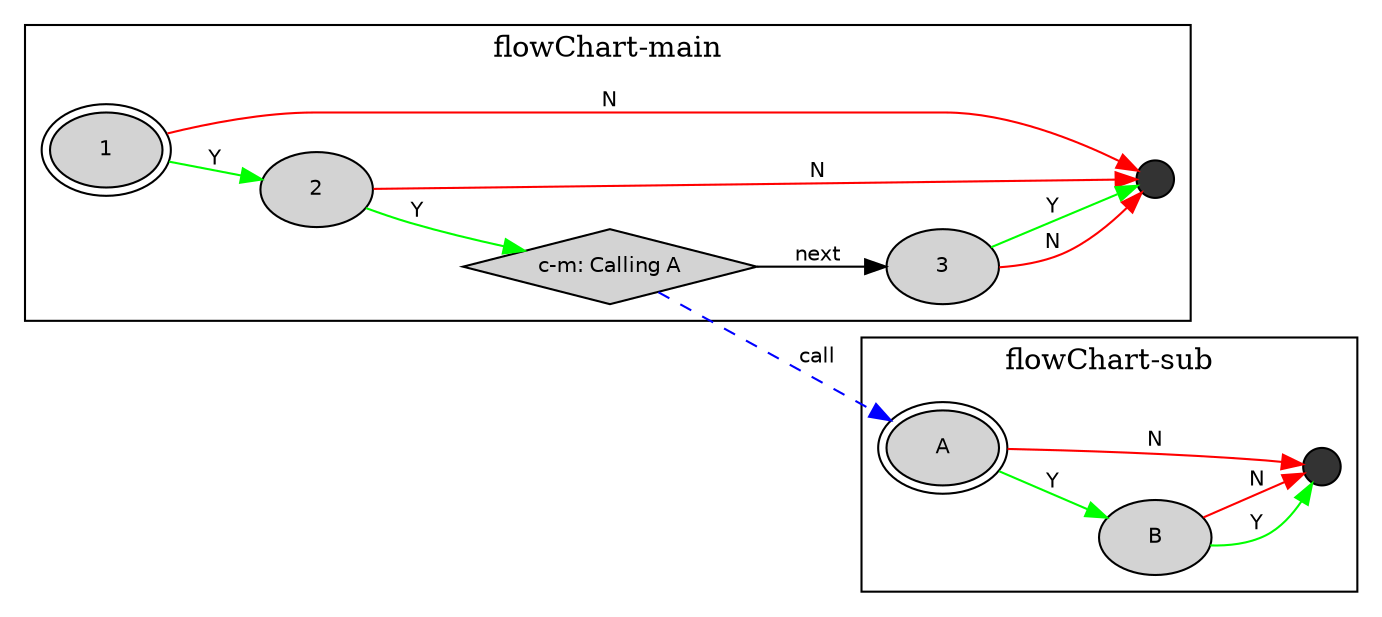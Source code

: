 digraph ChartSet {
edge [fontname="Helvetica" fontsize="10"]
node [fillcolor="lightgray" style="filled" fontname="Helvetica" fontsize="10"]
rankdir=LR
subgraph cluster_flowChart_main {
label="flowChart-main"
flowChart_main__1[peripheries=2]
flowChart_main__1 [label="1" id="flowChart_main__1" shape="oval" ]
flowChart_main__2 [label="2" id="flowChart_main__2" shape="oval" ]
flowChart_main__3 [label="3" id="flowChart_main__3" shape="oval" ]
flowChart_main__5 [label="5" id="flowChart_main__5" shape="point" width="0.25" fillcolor="#333333" height="0.25" ]
flowChart_main__c_m [label="c-m: Calling A" id="flowChart_main__c_m" shape="diamond" ]
}
subgraph cluster_flowChart_sub {
label="flowChart-sub"
flowChart_sub__A[peripheries=2]
flowChart_sub__A [label="A" id="flowChart_sub__A" shape="oval" ]
flowChart_sub__B [label="B" id="flowChart_sub__B" shape="oval" ]
flowChart_sub__SUB_END [label="SUB_END" id="flowChart_sub__SUB_END" shape="point" width="0.25" fillcolor="#333333" height="0.25" ]
}
flowChart_main__1 -> flowChart_main__2 [label="Y" color="green" ]
flowChart_main__1 -> flowChart_main__5 [label="N" color="red" ]
flowChart_main__2 -> flowChart_main__c_m [label="Y" color="green" ]
flowChart_main__2 -> flowChart_main__5 [label="N" color="red" ]
flowChart_main__3 -> flowChart_main__5 [label="Y" color="green" ]
flowChart_main__3 -> flowChart_main__5 [label="N" color="red" ]
flowChart_main__c_m -> flowChart_sub__A [label="call" color="#0000FF" style="dashed" ]
flowChart_main__c_m -> flowChart_main__3 [label="next"]
flowChart_sub__A -> flowChart_sub__B [label="Y" color="green" ]
flowChart_sub__A -> flowChart_sub__SUB_END [label="N" color="red" ]
flowChart_sub__B -> flowChart_sub__SUB_END [label="Y" color="green" ]
flowChart_sub__B -> flowChart_sub__SUB_END [label="N" color="red" ]
}
